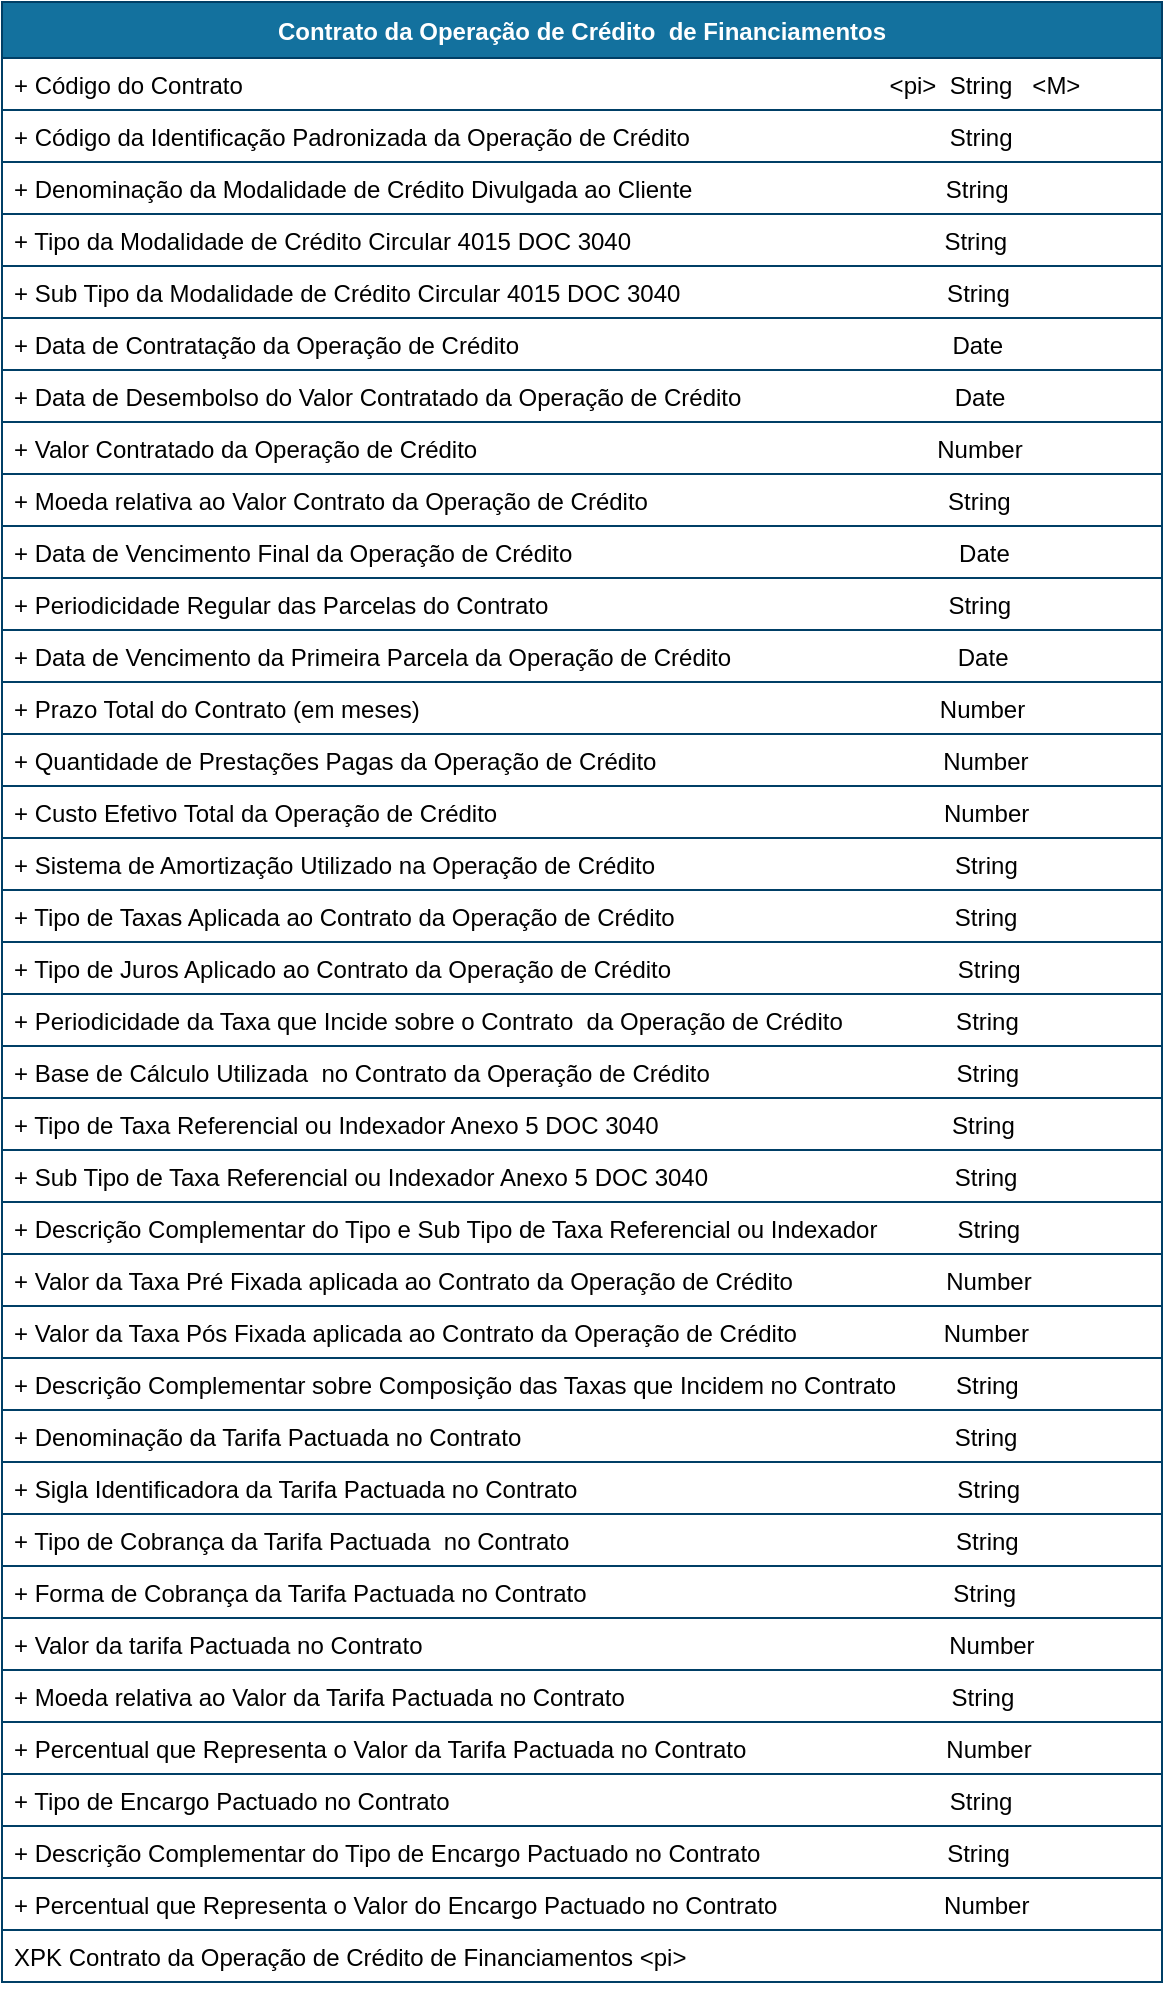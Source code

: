 <mxfile version="14.4.3" type="device"><diagram id="R2lEEEUBdFMjLlhIrx00" name="Financings_Agreement"><mxGraphModel dx="3541" dy="2308" grid="1" gridSize="10" guides="1" tooltips="1" connect="1" arrows="1" fold="1" page="1" pageScale="1" pageWidth="1169" pageHeight="827" math="0" shadow="0" extFonts="Permanent Marker^https://fonts.googleapis.com/css?family=Permanent+Marker"><root><mxCell id="0"/><mxCell id="1" parent="0"/><mxCell id="p0ptRsjB7zbW4Zr5xb5n-2" value="Contrato da Operação de Crédito  de Financiamentos" style="swimlane;fontStyle=1;childLayout=stackLayout;horizontal=1;startSize=28;horizontalStack=0;resizeParent=1;resizeParentMax=0;resizeLast=0;collapsible=1;marginBottom=0;rounded=0;shadow=0;comic=0;sketch=0;align=center;html=0;autosize=1;fillColor=#13719E;strokeColor=#003F66;fontColor=#FFFFFF;" parent="1" vertex="1"><mxGeometry x="-2320" y="-1631" width="580" height="990" as="geometry"/></mxCell><mxCell id="tthsqZnhzoNUJhcVrjaX-1" value="+ Código do Contrato                                                                                                 &lt;pi&gt;  String   &lt;M&gt;" style="text;fillColor=none;align=left;verticalAlign=top;spacingLeft=4;spacingRight=4;overflow=hidden;rotatable=0;points=[[0,0.5],[1,0.5]];portConstraint=eastwest;strokeColor=#003F66;" parent="p0ptRsjB7zbW4Zr5xb5n-2" vertex="1"><mxGeometry y="28" width="580" height="26" as="geometry"/></mxCell><mxCell id="tthsqZnhzoNUJhcVrjaX-2" value="+ Código da Identificação Padronizada da Operação de Crédito                                       String      " style="text;fillColor=none;align=left;verticalAlign=top;spacingLeft=4;spacingRight=4;overflow=hidden;rotatable=0;points=[[0,0.5],[1,0.5]];portConstraint=eastwest;strokeColor=#003F66;" parent="p0ptRsjB7zbW4Zr5xb5n-2" vertex="1"><mxGeometry y="54" width="580" height="26" as="geometry"/></mxCell><mxCell id="HTA4tHv1aUkoqSYWFHf8-5" value="+ Denominação da Modalidade de Crédito Divulgada ao Cliente                                      String" style="text;fillColor=none;align=left;verticalAlign=top;spacingLeft=4;spacingRight=4;overflow=hidden;rotatable=0;points=[[0,0.5],[1,0.5]];portConstraint=eastwest;strokeColor=#003F66;" parent="p0ptRsjB7zbW4Zr5xb5n-2" vertex="1"><mxGeometry y="80" width="580" height="26" as="geometry"/></mxCell><mxCell id="p0ptRsjB7zbW4Zr5xb5n-7" value="+ Tipo da Modalidade de Crédito Circular 4015 DOC 3040                                               String" style="text;fillColor=none;align=left;verticalAlign=top;spacingLeft=4;spacingRight=4;overflow=hidden;rotatable=0;points=[[0,0.5],[1,0.5]];portConstraint=eastwest;strokeColor=#003F66;" parent="p0ptRsjB7zbW4Zr5xb5n-2" vertex="1"><mxGeometry y="106" width="580" height="26" as="geometry"/></mxCell><mxCell id="tthsqZnhzoNUJhcVrjaX-39" value="+ Sub Tipo da Modalidade de Crédito Circular 4015 DOC 3040                                        String" style="text;fillColor=none;align=left;verticalAlign=top;spacingLeft=4;spacingRight=4;overflow=hidden;rotatable=0;points=[[0,0.5],[1,0.5]];portConstraint=eastwest;strokeColor=#003F66;" parent="p0ptRsjB7zbW4Zr5xb5n-2" vertex="1"><mxGeometry y="132" width="580" height="26" as="geometry"/></mxCell><mxCell id="HTA4tHv1aUkoqSYWFHf8-21" value="+ Data de Contratação da Operação de Crédito                                                                 Date" style="text;fillColor=none;align=left;verticalAlign=top;spacingLeft=4;spacingRight=4;overflow=hidden;rotatable=0;points=[[0,0.5],[1,0.5]];portConstraint=eastwest;strokeColor=#003F66;" parent="p0ptRsjB7zbW4Zr5xb5n-2" vertex="1"><mxGeometry y="158" width="580" height="26" as="geometry"/></mxCell><mxCell id="HTA4tHv1aUkoqSYWFHf8-22" value="+ Data de Desembolso do Valor Contratado da Operação de Crédito                                Date" style="text;fillColor=none;align=left;verticalAlign=top;spacingLeft=4;spacingRight=4;overflow=hidden;rotatable=0;points=[[0,0.5],[1,0.5]];portConstraint=eastwest;strokeColor=#003F66;" parent="p0ptRsjB7zbW4Zr5xb5n-2" vertex="1"><mxGeometry y="184" width="580" height="26" as="geometry"/></mxCell><mxCell id="tthsqZnhzoNUJhcVrjaX-40" value="+ Valor Contratado da Operação de Crédito                                                                     Number" style="text;fillColor=none;align=left;verticalAlign=top;spacingLeft=4;spacingRight=4;overflow=hidden;rotatable=0;points=[[0,0.5],[1,0.5]];portConstraint=eastwest;strokeColor=#003F66;" parent="p0ptRsjB7zbW4Zr5xb5n-2" vertex="1"><mxGeometry y="210" width="580" height="26" as="geometry"/></mxCell><mxCell id="tthsqZnhzoNUJhcVrjaX-41" value="+ Moeda relativa ao Valor Contrato da Operação de Crédito                                             String" style="text;fillColor=none;align=left;verticalAlign=top;spacingLeft=4;spacingRight=4;overflow=hidden;rotatable=0;points=[[0,0.5],[1,0.5]];portConstraint=eastwest;strokeColor=#003F66;" parent="p0ptRsjB7zbW4Zr5xb5n-2" vertex="1"><mxGeometry y="236" width="580" height="26" as="geometry"/></mxCell><mxCell id="HTA4tHv1aUkoqSYWFHf8-23" value="+ Data de Vencimento Final da Operação de Crédito                                                          Date" style="text;fillColor=none;align=left;verticalAlign=top;spacingLeft=4;spacingRight=4;overflow=hidden;rotatable=0;points=[[0,0.5],[1,0.5]];portConstraint=eastwest;strokeColor=#003F66;" parent="p0ptRsjB7zbW4Zr5xb5n-2" vertex="1"><mxGeometry y="262" width="580" height="26" as="geometry"/></mxCell><mxCell id="HTA4tHv1aUkoqSYWFHf8-25" value="+ Periodicidade Regular das Parcelas do Contrato                                                            String" style="text;fillColor=none;align=left;verticalAlign=top;spacingLeft=4;spacingRight=4;overflow=hidden;rotatable=0;points=[[0,0.5],[1,0.5]];portConstraint=eastwest;strokeColor=#003F66;" parent="p0ptRsjB7zbW4Zr5xb5n-2" vertex="1"><mxGeometry y="288" width="580" height="26" as="geometry"/></mxCell><mxCell id="HTA4tHv1aUkoqSYWFHf8-24" value="+ Data de Vencimento da Primeira Parcela da Operação de Crédito                                  Date" style="text;fillColor=none;align=left;verticalAlign=top;spacingLeft=4;spacingRight=4;overflow=hidden;rotatable=0;points=[[0,0.5],[1,0.5]];portConstraint=eastwest;strokeColor=#003F66;" parent="p0ptRsjB7zbW4Zr5xb5n-2" vertex="1"><mxGeometry y="314" width="580" height="26" as="geometry"/></mxCell><mxCell id="tthsqZnhzoNUJhcVrjaX-42" value="+ Prazo Total do Contrato (em meses)                                                                              Number  " style="text;fillColor=none;align=left;verticalAlign=top;spacingLeft=4;spacingRight=4;overflow=hidden;rotatable=0;points=[[0,0.5],[1,0.5]];portConstraint=eastwest;strokeColor=#003F66;" parent="p0ptRsjB7zbW4Zr5xb5n-2" vertex="1"><mxGeometry y="340" width="580" height="26" as="geometry"/></mxCell><mxCell id="HTA4tHv1aUkoqSYWFHf8-3" value="+ Quantidade de Prestações Pagas da Operação de Crédito                                           Number  " style="text;fillColor=none;align=left;verticalAlign=top;spacingLeft=4;spacingRight=4;overflow=hidden;rotatable=0;points=[[0,0.5],[1,0.5]];portConstraint=eastwest;strokeColor=#003F66;" parent="p0ptRsjB7zbW4Zr5xb5n-2" vertex="1"><mxGeometry y="366" width="580" height="26" as="geometry"/></mxCell><mxCell id="HTA4tHv1aUkoqSYWFHf8-32" value="+ Custo Efetivo Total da Operação de Crédito                                                                   Number" style="text;fillColor=none;align=left;verticalAlign=top;spacingLeft=4;spacingRight=4;overflow=hidden;rotatable=0;points=[[0,0.5],[1,0.5]];portConstraint=eastwest;strokeColor=#003F66;" parent="p0ptRsjB7zbW4Zr5xb5n-2" vertex="1"><mxGeometry y="392" width="580" height="26" as="geometry"/></mxCell><mxCell id="HTA4tHv1aUkoqSYWFHf8-33" value="+ Sistema de Amortização Utilizado na Operação de Crédito                                             String" style="text;fillColor=none;align=left;verticalAlign=top;spacingLeft=4;spacingRight=4;overflow=hidden;rotatable=0;points=[[0,0.5],[1,0.5]];portConstraint=eastwest;strokeColor=#003F66;" parent="p0ptRsjB7zbW4Zr5xb5n-2" vertex="1"><mxGeometry y="418" width="580" height="26" as="geometry"/></mxCell><mxCell id="HTA4tHv1aUkoqSYWFHf8-31" value="+ Tipo de Taxas Aplicada ao Contrato da Operação de Crédito                                          String" style="text;fillColor=none;align=left;verticalAlign=top;spacingLeft=4;spacingRight=4;overflow=hidden;rotatable=0;points=[[0,0.5],[1,0.5]];portConstraint=eastwest;strokeColor=#003F66;" parent="p0ptRsjB7zbW4Zr5xb5n-2" vertex="1"><mxGeometry y="444" width="580" height="26" as="geometry"/></mxCell><mxCell id="HTA4tHv1aUkoqSYWFHf8-29" value="+ Tipo de Juros Aplicado ao Contrato da Operação de Crédito                                           String" style="text;fillColor=none;align=left;verticalAlign=top;spacingLeft=4;spacingRight=4;overflow=hidden;rotatable=0;points=[[0,0.5],[1,0.5]];portConstraint=eastwest;strokeColor=#003F66;" parent="p0ptRsjB7zbW4Zr5xb5n-2" vertex="1"><mxGeometry y="470" width="580" height="26" as="geometry"/></mxCell><mxCell id="HTA4tHv1aUkoqSYWFHf8-27" value="+ Periodicidade da Taxa que Incide sobre o Contrato  da Operação de Crédito                 String" style="text;fillColor=none;align=left;verticalAlign=top;spacingLeft=4;spacingRight=4;overflow=hidden;rotatable=0;points=[[0,0.5],[1,0.5]];portConstraint=eastwest;strokeColor=#003F66;" parent="p0ptRsjB7zbW4Zr5xb5n-2" vertex="1"><mxGeometry y="496" width="580" height="26" as="geometry"/></mxCell><mxCell id="HTA4tHv1aUkoqSYWFHf8-28" value="+ Base de Cálculo Utilizada  no Contrato da Operação de Crédito                                     String" style="text;fillColor=none;align=left;verticalAlign=top;spacingLeft=4;spacingRight=4;overflow=hidden;rotatable=0;points=[[0,0.5],[1,0.5]];portConstraint=eastwest;strokeColor=#003F66;" parent="p0ptRsjB7zbW4Zr5xb5n-2" vertex="1"><mxGeometry y="522" width="580" height="26" as="geometry"/></mxCell><mxCell id="HTA4tHv1aUkoqSYWFHf8-4" value="+ Tipo de Taxa Referencial ou Indexador Anexo 5 DOC 3040                                            String" style="text;fillColor=none;align=left;verticalAlign=top;spacingLeft=4;spacingRight=4;overflow=hidden;rotatable=0;points=[[0,0.5],[1,0.5]];portConstraint=eastwest;strokeColor=#003F66;" parent="p0ptRsjB7zbW4Zr5xb5n-2" vertex="1"><mxGeometry y="548" width="580" height="26" as="geometry"/></mxCell><mxCell id="tthsqZnhzoNUJhcVrjaX-44" value="+ Sub Tipo de Taxa Referencial ou Indexador Anexo 5 DOC 3040                                     String" style="text;fillColor=none;align=left;verticalAlign=top;spacingLeft=4;spacingRight=4;overflow=hidden;rotatable=0;points=[[0,0.5],[1,0.5]];portConstraint=eastwest;strokeColor=#003F66;" parent="p0ptRsjB7zbW4Zr5xb5n-2" vertex="1"><mxGeometry y="574" width="580" height="26" as="geometry"/></mxCell><mxCell id="p0ptRsjB7zbW4Zr5xb5n-8" value="+ Descrição Complementar do Tipo e Sub Tipo de Taxa Referencial ou Indexador            String  " style="text;fillColor=none;align=left;verticalAlign=top;spacingLeft=4;spacingRight=4;overflow=hidden;rotatable=0;points=[[0,0.5],[1,0.5]];portConstraint=eastwest;strokeColor=#003F66;" parent="p0ptRsjB7zbW4Zr5xb5n-2" vertex="1"><mxGeometry y="600" width="580" height="26" as="geometry"/></mxCell><mxCell id="p0ptRsjB7zbW4Zr5xb5n-9" value="+ Valor da Taxa Pré Fixada aplicada ao Contrato da Operação de Crédito                       Number" style="text;fillColor=none;align=left;verticalAlign=top;spacingLeft=4;spacingRight=4;overflow=hidden;rotatable=0;points=[[0,0.5],[1,0.5]];portConstraint=eastwest;strokeColor=#003F66;" parent="p0ptRsjB7zbW4Zr5xb5n-2" vertex="1"><mxGeometry y="626" width="580" height="26" as="geometry"/></mxCell><mxCell id="HTA4tHv1aUkoqSYWFHf8-26" value="+ Valor da Taxa Pós Fixada aplicada ao Contrato da Operação de Crédito                      Number" style="text;fillColor=none;align=left;verticalAlign=top;spacingLeft=4;spacingRight=4;overflow=hidden;rotatable=0;points=[[0,0.5],[1,0.5]];portConstraint=eastwest;strokeColor=#003F66;" parent="p0ptRsjB7zbW4Zr5xb5n-2" vertex="1"><mxGeometry y="652" width="580" height="26" as="geometry"/></mxCell><mxCell id="HTA4tHv1aUkoqSYWFHf8-30" value="+ Descrição Complementar sobre Composição das Taxas que Incidem no Contrato         String" style="text;fillColor=none;align=left;verticalAlign=top;spacingLeft=4;spacingRight=4;overflow=hidden;rotatable=0;points=[[0,0.5],[1,0.5]];portConstraint=eastwest;strokeColor=#003F66;" parent="p0ptRsjB7zbW4Zr5xb5n-2" vertex="1"><mxGeometry y="678" width="580" height="26" as="geometry"/></mxCell><mxCell id="HTA4tHv1aUkoqSYWFHf8-34" value="+ Denominação da Tarifa Pactuada no Contrato                                                                 String" style="text;fillColor=none;align=left;verticalAlign=top;spacingLeft=4;spacingRight=4;overflow=hidden;rotatable=0;points=[[0,0.5],[1,0.5]];portConstraint=eastwest;strokeColor=#003F66;" parent="p0ptRsjB7zbW4Zr5xb5n-2" vertex="1"><mxGeometry y="704" width="580" height="26" as="geometry"/></mxCell><mxCell id="HTA4tHv1aUkoqSYWFHf8-35" value="+ Sigla Identificadora da Tarifa Pactuada no Contrato                                                         String" style="text;fillColor=none;align=left;verticalAlign=top;spacingLeft=4;spacingRight=4;overflow=hidden;rotatable=0;points=[[0,0.5],[1,0.5]];portConstraint=eastwest;strokeColor=#003F66;" parent="p0ptRsjB7zbW4Zr5xb5n-2" vertex="1"><mxGeometry y="730" width="580" height="26" as="geometry"/></mxCell><mxCell id="tthsqZnhzoNUJhcVrjaX-45" value="+ Tipo de Cobrança da Tarifa Pactuada  no Contrato                                                          String" style="text;fillColor=none;align=left;verticalAlign=top;spacingLeft=4;spacingRight=4;overflow=hidden;rotatable=0;points=[[0,0.5],[1,0.5]];portConstraint=eastwest;strokeColor=#003F66;" parent="p0ptRsjB7zbW4Zr5xb5n-2" vertex="1"><mxGeometry y="756" width="580" height="26" as="geometry"/></mxCell><mxCell id="tthsqZnhzoNUJhcVrjaX-46" value="+ Forma de Cobrança da Tarifa Pactuada no Contrato                                                       String" style="text;fillColor=none;align=left;verticalAlign=top;spacingLeft=4;spacingRight=4;overflow=hidden;rotatable=0;points=[[0,0.5],[1,0.5]];portConstraint=eastwest;strokeColor=#003F66;" parent="p0ptRsjB7zbW4Zr5xb5n-2" vertex="1"><mxGeometry y="782" width="580" height="26" as="geometry"/></mxCell><mxCell id="tthsqZnhzoNUJhcVrjaX-47" value="+ Valor da tarifa Pactuada no Contrato                                                                               Number" style="text;fillColor=none;align=left;verticalAlign=top;spacingLeft=4;spacingRight=4;overflow=hidden;rotatable=0;points=[[0,0.5],[1,0.5]];portConstraint=eastwest;strokeColor=#003F66;" parent="p0ptRsjB7zbW4Zr5xb5n-2" vertex="1"><mxGeometry y="808" width="580" height="26" as="geometry"/></mxCell><mxCell id="tthsqZnhzoNUJhcVrjaX-48" value="+ Moeda relativa ao Valor da Tarifa Pactuada no Contrato                                                 String" style="text;fillColor=none;align=left;verticalAlign=top;spacingLeft=4;spacingRight=4;overflow=hidden;rotatable=0;points=[[0,0.5],[1,0.5]];portConstraint=eastwest;strokeColor=#003F66;" parent="p0ptRsjB7zbW4Zr5xb5n-2" vertex="1"><mxGeometry y="834" width="580" height="26" as="geometry"/></mxCell><mxCell id="tthsqZnhzoNUJhcVrjaX-49" value="+ Percentual que Representa o Valor da Tarifa Pactuada no Contrato                              Number" style="text;fillColor=none;align=left;verticalAlign=top;spacingLeft=4;spacingRight=4;overflow=hidden;rotatable=0;points=[[0,0.5],[1,0.5]];portConstraint=eastwest;strokeColor=#003F66;" parent="p0ptRsjB7zbW4Zr5xb5n-2" vertex="1"><mxGeometry y="860" width="580" height="26" as="geometry"/></mxCell><mxCell id="HTA4tHv1aUkoqSYWFHf8-36" value="+ Tipo de Encargo Pactuado no Contrato                                                                           String" style="text;fillColor=none;align=left;verticalAlign=top;spacingLeft=4;spacingRight=4;overflow=hidden;rotatable=0;points=[[0,0.5],[1,0.5]];portConstraint=eastwest;strokeColor=#003F66;" parent="p0ptRsjB7zbW4Zr5xb5n-2" vertex="1"><mxGeometry y="886" width="580" height="26" as="geometry"/></mxCell><mxCell id="HTA4tHv1aUkoqSYWFHf8-37" value="+ Descrição Complementar do Tipo de Encargo Pactuado no Contrato                            String" style="text;fillColor=none;align=left;verticalAlign=top;spacingLeft=4;spacingRight=4;overflow=hidden;rotatable=0;points=[[0,0.5],[1,0.5]];portConstraint=eastwest;strokeColor=#003F66;" parent="p0ptRsjB7zbW4Zr5xb5n-2" vertex="1"><mxGeometry y="912" width="580" height="26" as="geometry"/></mxCell><mxCell id="tthsqZnhzoNUJhcVrjaX-51" value="+ Percentual que Representa o Valor do Encargo Pactuado no Contrato                         Number" style="text;fillColor=none;align=left;verticalAlign=top;spacingLeft=4;spacingRight=4;overflow=hidden;rotatable=0;points=[[0,0.5],[1,0.5]];portConstraint=eastwest;strokeColor=#003F66;" parent="p0ptRsjB7zbW4Zr5xb5n-2" vertex="1"><mxGeometry y="938" width="580" height="26" as="geometry"/></mxCell><mxCell id="p0ptRsjB7zbW4Zr5xb5n-10" value="XPK Contrato da Operação de Crédito de Financiamentos &lt;pi&gt;" style="text;fillColor=none;align=left;verticalAlign=top;spacingLeft=4;spacingRight=4;overflow=hidden;rotatable=0;points=[[0,0.5],[1,0.5]];portConstraint=eastwest;strokeColor=#003F66;" parent="p0ptRsjB7zbW4Zr5xb5n-2" vertex="1"><mxGeometry y="964" width="580" height="26" as="geometry"/></mxCell></root></mxGraphModel></diagram></mxfile>